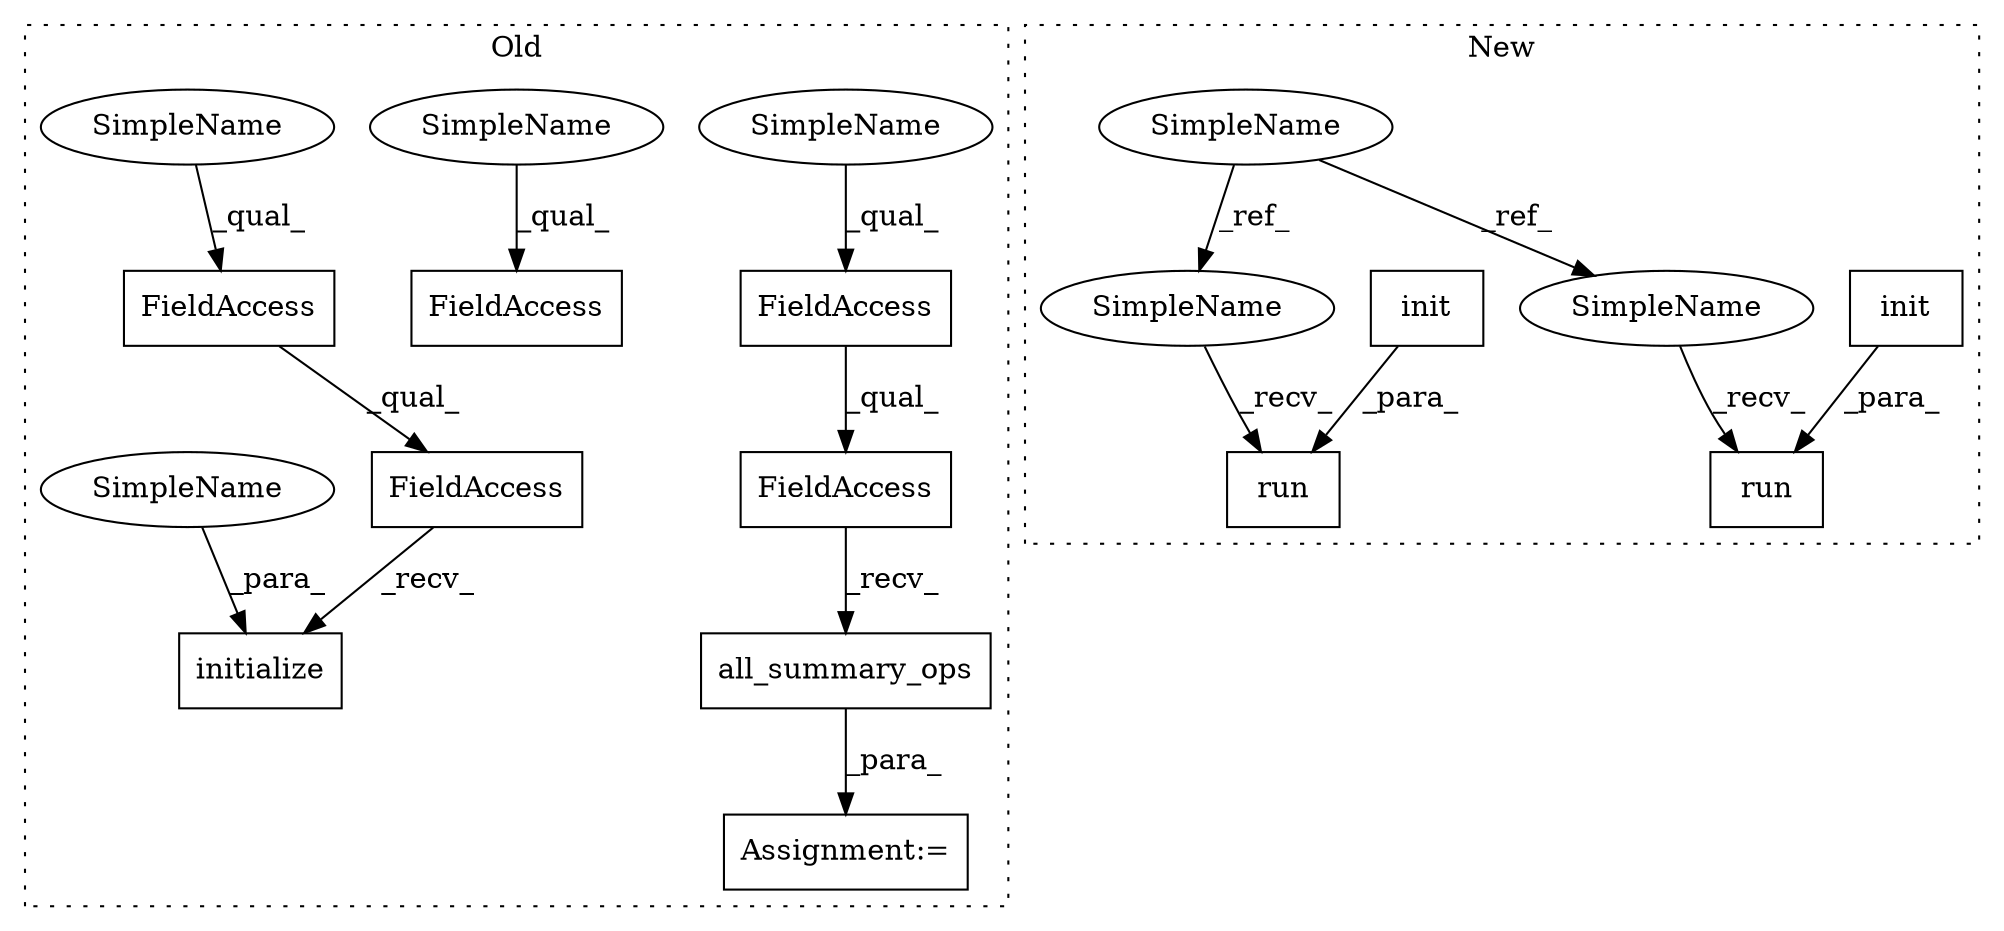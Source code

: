 digraph G {
subgraph cluster0 {
1 [label="all_summary_ops" a="32" s="8109" l="17" shape="box"];
4 [label="FieldAccess" a="22" s="8082" l="26" shape="box"];
5 [label="FieldAccess" a="22" s="8082" l="18" shape="box"];
6 [label="FieldAccess" a="22" s="8891" l="18" shape="box"];
7 [label="FieldAccess" a="22" s="8891" l="26" shape="box"];
8 [label="initialize" a="32" s="8918,8933" l="11,1" shape="box"];
12 [label="Assignment:=" a="7" s="8081" l="1" shape="box"];
13 [label="FieldAccess" a="22" s="9592" l="18" shape="box"];
16 [label="SimpleName" a="42" s="8891" l="10" shape="ellipse"];
17 [label="SimpleName" a="42" s="9592" l="10" shape="ellipse"];
18 [label="SimpleName" a="42" s="8082" l="10" shape="ellipse"];
19 [label="SimpleName" a="42" s="8929" l="4" shape="ellipse"];
label = "Old";
style="dotted";
}
subgraph cluster1 {
2 [label="run" a="32" s="8953,8983" l="4,1" shape="box"];
3 [label="init" a="32" s="8977" l="6" shape="box"];
9 [label="SimpleName" a="42" s="8648" l="4" shape="ellipse"];
10 [label="run" a="32" s="8906,8937" l="4,1" shape="box"];
11 [label="init" a="32" s="8931" l="6" shape="box"];
14 [label="SimpleName" a="42" s="8948" l="4" shape="ellipse"];
15 [label="SimpleName" a="42" s="8901" l="4" shape="ellipse"];
label = "New";
style="dotted";
}
1 -> 12 [label="_para_"];
3 -> 2 [label="_para_"];
4 -> 1 [label="_recv_"];
5 -> 4 [label="_qual_"];
6 -> 7 [label="_qual_"];
7 -> 8 [label="_recv_"];
9 -> 15 [label="_ref_"];
9 -> 14 [label="_ref_"];
11 -> 10 [label="_para_"];
14 -> 2 [label="_recv_"];
15 -> 10 [label="_recv_"];
16 -> 6 [label="_qual_"];
17 -> 13 [label="_qual_"];
18 -> 5 [label="_qual_"];
19 -> 8 [label="_para_"];
}